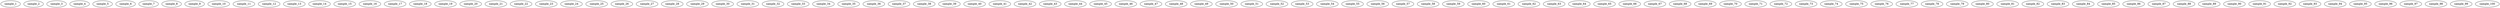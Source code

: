 graph G { "sample_1"[x=-48.21195655327144,y=-1.9276981369397532]; "sample_2"[x=-11.1715738721606,y=18.437174942552083]; "sample_3"[x=-7.57874420701424,y=107.73883479011282]; "sample_4"[x=-0.2872472075876683,y=-41.72283109047064]; "sample_5"[x=-96.36371873158652,y=-50.24227778895887]; "sample_6"[x=38.69813284781363,y=45.28620824208589]; "sample_7"[x=-57.471045211087116,y=-46.68062788480281]; "sample_8"[x=-41.294883633383066,y=25.85371607991042]; "sample_9"[x=-130.66659905176425,y=0.2589881178580664]; "sample_10"[x=8.851351535484568,y=-11.063703902514575]; "sample_11"[x=-74.16290018828741,y=28.55095475625593]; "sample_12"[x=-28.97376006527442,y=-41.65460237472001]; "sample_13"[x=-117.8236737863046,y=40.67478160953197]; "sample_14"[x=-72.7767352854564,y=-86.81065960076113]; "sample_15"[x=-82.34348741708783,y=-21.03251293518694]; "sample_16"[x=-136.43748679589834,y=-45.44705350726822]; "sample_17"[x=56.11200004846212,y=142.35777128433827]; "sample_18"[x=-234.84792469481857,y=-60.76278615714358]; "sample_19"[x=-22.27250680902248,y=-14.008425001721864]; "sample_20"[x=35.05316221679372,y=15.316236311828852]; "sample_21"[x=-198.33154935908883,y=118.65165940226933]; "sample_22"[x=-175.64734407124314,y=-23.042719285299633]; "sample_23"[x=60.6350960333065,y=-16.593937402326016]; "sample_24"[x=-203.22550336300313,y=16.135250152543406]; "sample_25"[x=-198.84335726038788,y=-145.22026430971755]; "sample_26"[x=-24.838183635005187,y=59.396042666034134]; "sample_27"[x=-97.10243151387174,y=1.5568526008203387]; "sample_28"[x=-29.400578889025752,y=-103.51887029549403]; "sample_29"[x=73.6763239878343,y=23.581428134882024]; "sample_30"[x=182.00761225552353,y=-40.533906139513874]; "sample_31"[x=113.49456768530953,y=24.540704581397783]; "sample_32"[x=56.92354064429889,y=-58.982656622355016]; "sample_33"[x=-47.4928848154571,y=337.9083210773997]; "sample_34"[x=-236.76757094829438,y=32.28283819515883]; "sample_35"[x=8.263768647850057,y=-83.83398335170529]; "sample_36"[x=23.47938577644642,y=-239.26562656220176]; "sample_37"[x=84.33404834578384,y=281.271096330304]; "sample_38"[x=-160.23891413751966,y=-81.71023773115776]; "sample_39"[x=-260.4659010510026,y=249.41915006829555]; "sample_40"[x=-84.4477965350836,y=160.19096599183945]; "sample_41"[x=41.66251702104459,y=76.42220317026761]; "sample_42"[x=-105.19957558589043,y=117.14961499889215]; "sample_43"[x=237.28590034036216,y=0.8460771063576565]; "sample_44"[x=-304.90484232912945,y=11.000534903068523]; "sample_45"[x=208.30445999974762,y=-175.87641359544494]; "sample_46"[x=400.9968375914392,y=26.35019575741555]; "sample_47"[x=185.5780584553037,y=-94.67110562172002]; "sample_48"[x=-138.94089316267247,y=162.41598675326472]; "sample_49"[x=2.174133201730734,y=257.9619313672832]; "sample_50"[x=72.31188923127279,y=63.036135800858744]; "sample_51"[x=-40.45686350112872,y=150.0937017110362]; "sample_52"[x=36.711951629490926,y=107.98175080220122]; "sample_53"[x=303.26529932106024,y=18.172994050734832]; "sample_54"[x=234.17007967877487,y=136.68417099358862]; "sample_55"[x=-202.00942657624947,y=-227.77130260065326]; "sample_56"[x=-286.10569975870317,y=-137.92265089599726]; "sample_57"[x=-24.85585255304273,y=-168.27410748595682]; "sample_58"[x=-127.45464289828122,y=-178.30747686614384]; "sample_59"[x=328.74334722923106,y=3.3202366937414407]; "sample_60"[x=-225.3925279895152,y=-174.18087512776304]; "sample_61"[x=-172.72277756928122,y=67.99042845768354]; "sample_62"[x=-119.45892175816269,y=-94.68209424442091]; "sample_63"[x=-78.25072026421844,y=-126.98034494178386]; "sample_64"[x=279.5978150043234,y=93.93448077122335]; "sample_65"[x=27.639629288601263,y=204.8328537872524]; "sample_66"[x=104.22568341244124,y=69.28346078773185]; "sample_67"[x=37.85967638629507,y=-272.03023173926806]; "sample_68"[x=-104.04151028000953,y=211.97499525525723]; "sample_69"[x=-123.05177240642678,y=-245.21369800294164]; "sample_70"[x=130.0017908559078,y=-23.50964703053437]; "sample_71"[x=39.730297388917094,y=-123.03259100073709]; "sample_72"[x=34.659234763352615,y=-308.2248368852402]; "sample_73"[x=149.69575222016093,y=228.70114859208633]; "sample_74"[x=-186.45846097909893,y=198.03714895504302]; "sample_75"[x=198.4566430454493,y=19.557520429665466]; "sample_76"[x=-33.52675766413209,y=-203.36631832535778]; "sample_77"[x=139.18432233048838,y=166.8971194777889]; "sample_78"[x=114.47000585166887,y=-191.23340837988104]; "sample_79"[x=387.73955155934436,y=-310.61868411247383]; "sample_80"[x=117.94534085193285,y=-137.51252760458496]; "sample_81"[x=191.4576557048454,y=220.8802526880807]; "sample_82"[x=23.070872478382537,y=336.84845740681874]; "sample_83"[x=250.99166021260345,y=-98.92136688922696]; "sample_84"[x=121.63948459395174,y=-82.64138092419643]; "sample_85"[x=-169.38801498230373,y=-313.36893301377427]; "sample_86"[x=196.81037380424098,y=85.6787623477054]; "sample_87"[x=126.24605558897005,y=-213.16019290845404]; "sample_88"[x=-55.70369774437796,y=198.83810361844436]; "sample_89"[x=200.38012972042904,y=279.06993917136424]; "sample_90"[x=84.00814403590482,y=103.42755460405122]; "sample_91"[x=-37.68265934515615,y=-441.02990504499655]; "sample_92"[x=-80.33895386009185,y=282.25015778938723]; "sample_93"[x=-56.24204197498081,y=-275.00053794354153]; "sample_94"[x=-47.60032056111048,y=-354.7714446081863]; "sample_95"[x=-70.00908967356156,y=69.83755256504479]; "sample_96"[x=-140.80562161496866,y=327.6849773822398]; "sample_97"[x=46.752095483690525,y=-178.35182517076407]; "sample_98"[x=141.9710197411018,y=117.16510619486628]; "sample_99"[x=-71.594097964784,y=107.66958682973858]; "sample_100"[x=-55.586095366687374,y=113.30461441068363]; }
